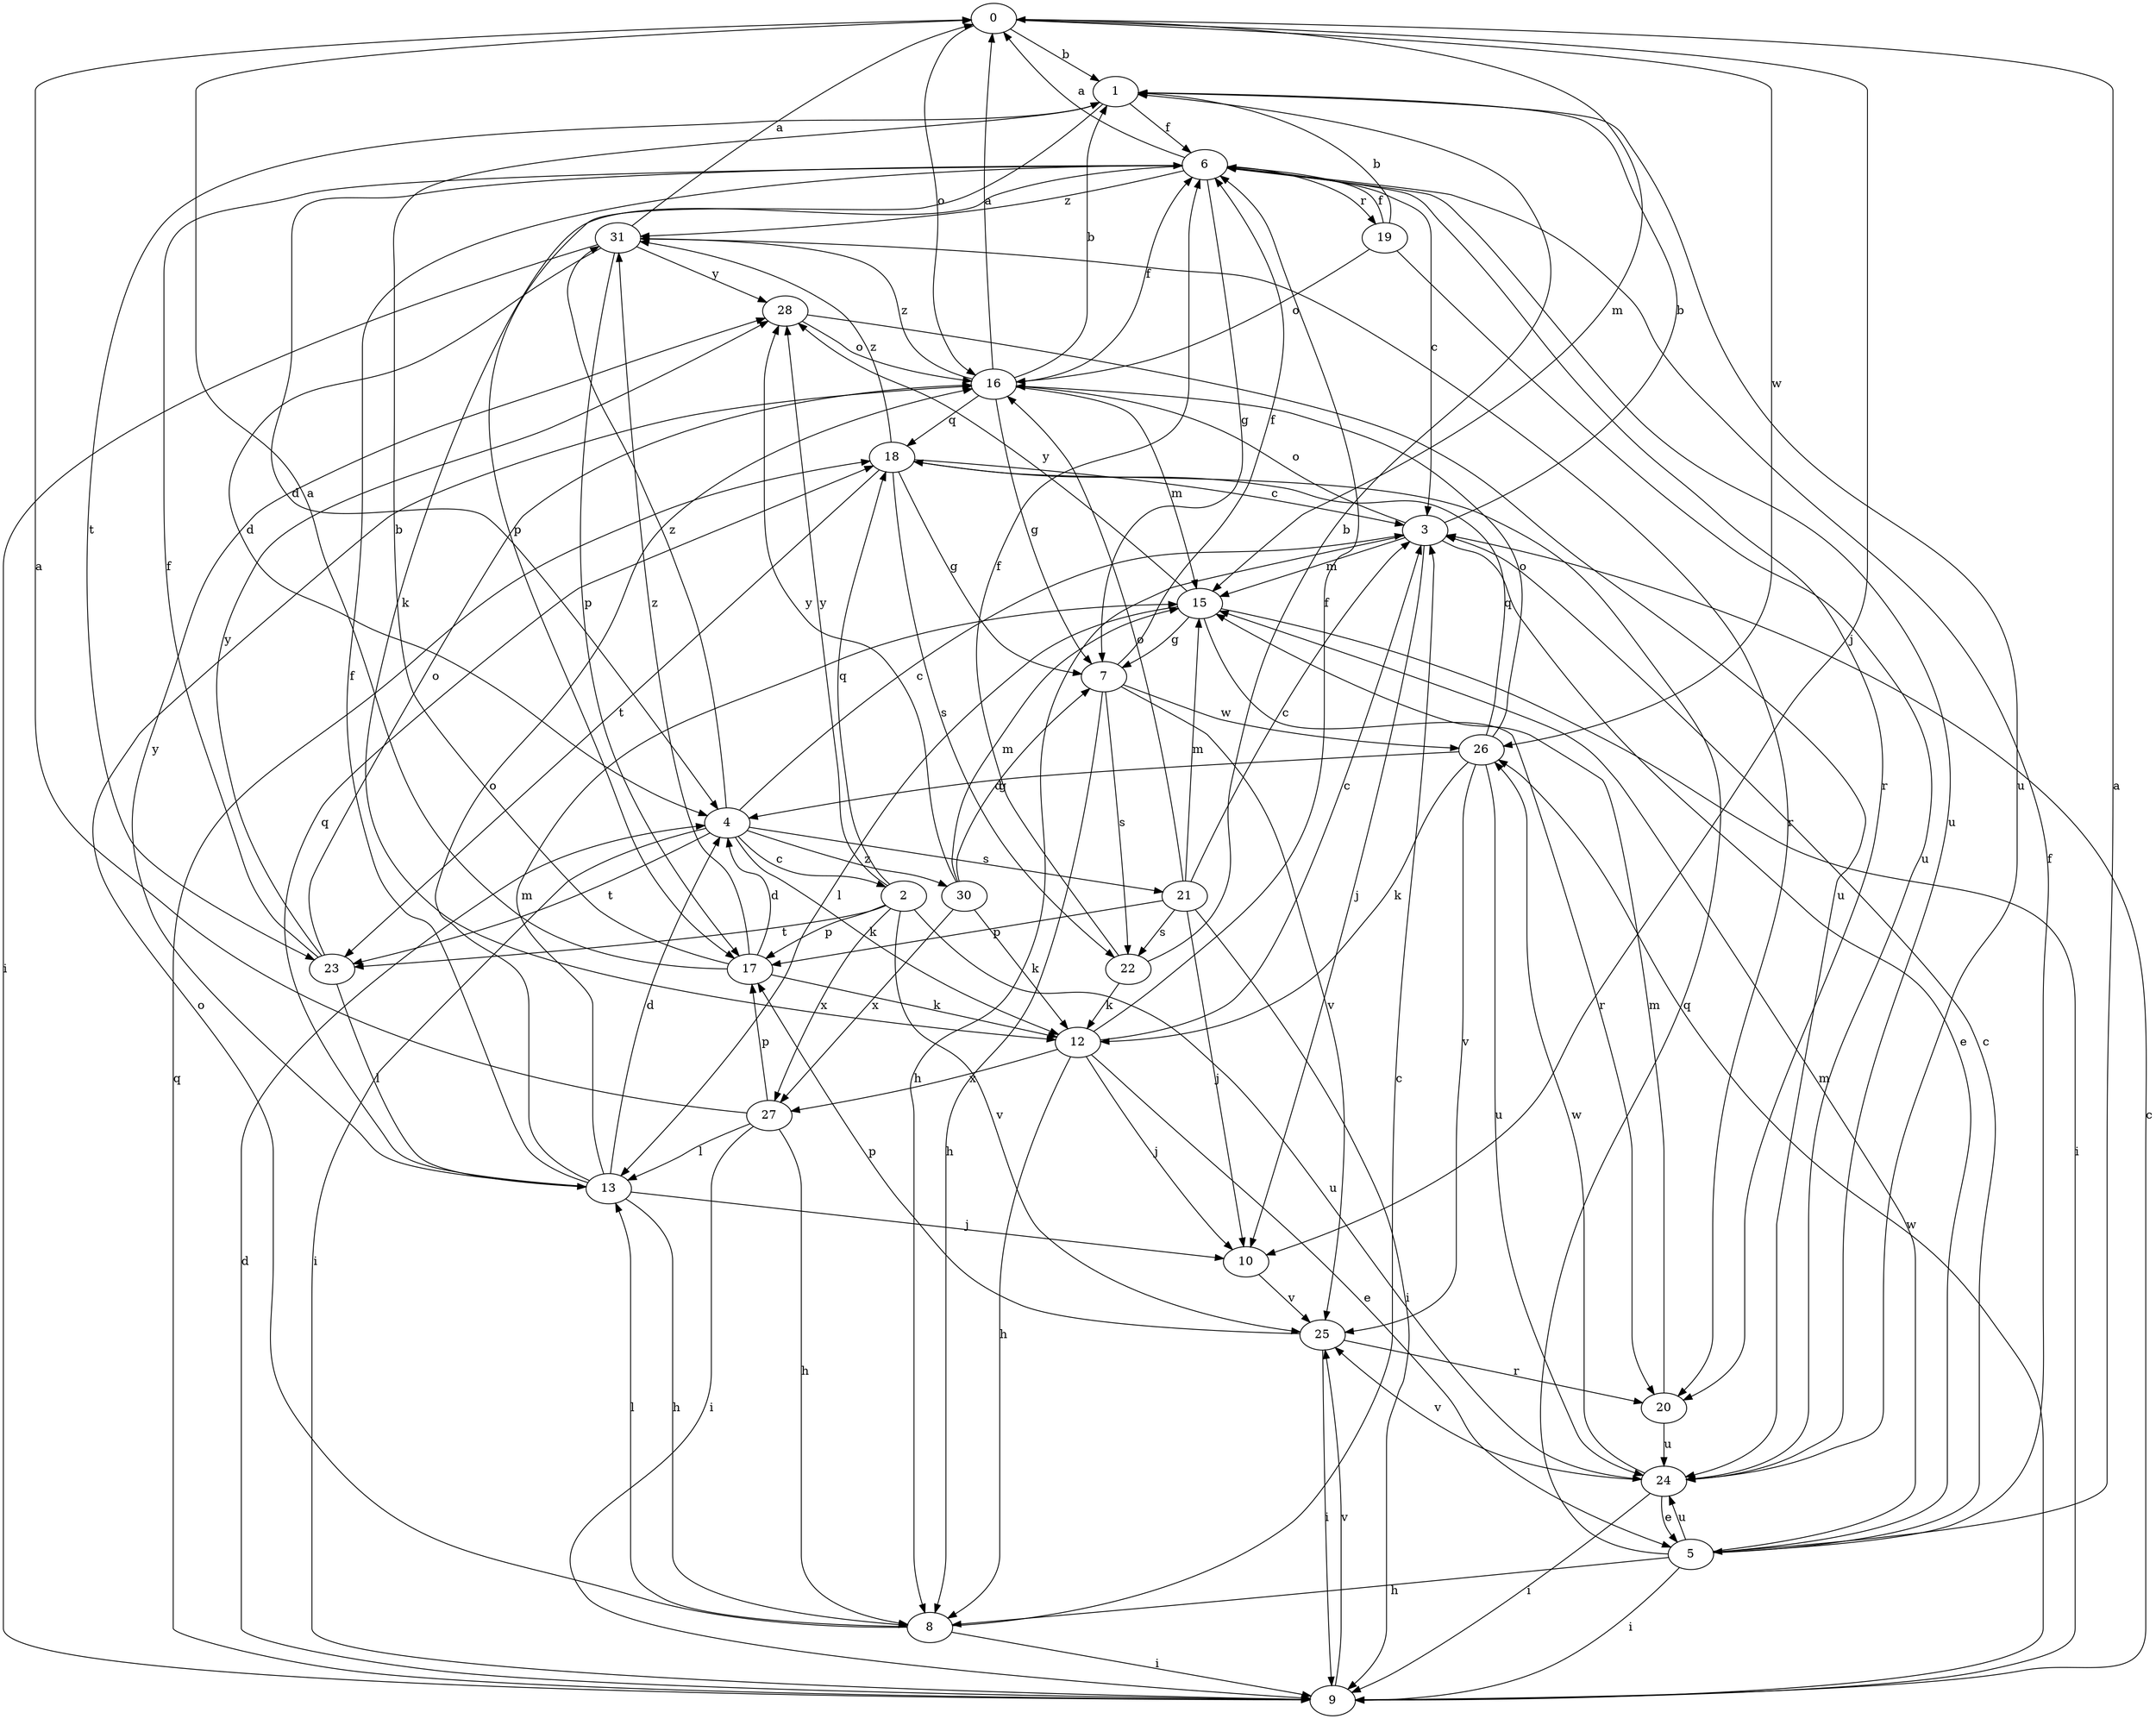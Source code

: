 strict digraph  {
0;
1;
2;
3;
4;
5;
6;
7;
8;
9;
10;
12;
13;
15;
16;
17;
18;
19;
20;
21;
22;
23;
24;
25;
26;
27;
28;
30;
31;
0 -> 1  [label=b];
0 -> 10  [label=j];
0 -> 15  [label=m];
0 -> 16  [label=o];
0 -> 26  [label=w];
1 -> 6  [label=f];
1 -> 17  [label=p];
1 -> 23  [label=t];
1 -> 24  [label=u];
2 -> 17  [label=p];
2 -> 18  [label=q];
2 -> 23  [label=t];
2 -> 24  [label=u];
2 -> 25  [label=v];
2 -> 27  [label=x];
2 -> 28  [label=y];
3 -> 1  [label=b];
3 -> 5  [label=e];
3 -> 8  [label=h];
3 -> 10  [label=j];
3 -> 15  [label=m];
3 -> 16  [label=o];
4 -> 2  [label=c];
4 -> 3  [label=c];
4 -> 9  [label=i];
4 -> 12  [label=k];
4 -> 21  [label=s];
4 -> 23  [label=t];
4 -> 30  [label=z];
4 -> 31  [label=z];
5 -> 0  [label=a];
5 -> 3  [label=c];
5 -> 6  [label=f];
5 -> 8  [label=h];
5 -> 9  [label=i];
5 -> 15  [label=m];
5 -> 18  [label=q];
5 -> 24  [label=u];
6 -> 0  [label=a];
6 -> 3  [label=c];
6 -> 4  [label=d];
6 -> 7  [label=g];
6 -> 12  [label=k];
6 -> 19  [label=r];
6 -> 20  [label=r];
6 -> 24  [label=u];
6 -> 31  [label=z];
7 -> 6  [label=f];
7 -> 8  [label=h];
7 -> 22  [label=s];
7 -> 25  [label=v];
7 -> 26  [label=w];
8 -> 3  [label=c];
8 -> 9  [label=i];
8 -> 13  [label=l];
8 -> 16  [label=o];
9 -> 3  [label=c];
9 -> 4  [label=d];
9 -> 18  [label=q];
9 -> 25  [label=v];
9 -> 26  [label=w];
10 -> 25  [label=v];
12 -> 3  [label=c];
12 -> 5  [label=e];
12 -> 6  [label=f];
12 -> 8  [label=h];
12 -> 10  [label=j];
12 -> 27  [label=x];
13 -> 4  [label=d];
13 -> 6  [label=f];
13 -> 8  [label=h];
13 -> 10  [label=j];
13 -> 15  [label=m];
13 -> 16  [label=o];
13 -> 18  [label=q];
13 -> 28  [label=y];
15 -> 7  [label=g];
15 -> 9  [label=i];
15 -> 13  [label=l];
15 -> 20  [label=r];
15 -> 28  [label=y];
16 -> 0  [label=a];
16 -> 1  [label=b];
16 -> 6  [label=f];
16 -> 7  [label=g];
16 -> 15  [label=m];
16 -> 18  [label=q];
16 -> 31  [label=z];
17 -> 0  [label=a];
17 -> 1  [label=b];
17 -> 4  [label=d];
17 -> 12  [label=k];
17 -> 31  [label=z];
18 -> 3  [label=c];
18 -> 7  [label=g];
18 -> 22  [label=s];
18 -> 23  [label=t];
18 -> 31  [label=z];
19 -> 1  [label=b];
19 -> 6  [label=f];
19 -> 16  [label=o];
19 -> 24  [label=u];
20 -> 15  [label=m];
20 -> 24  [label=u];
21 -> 3  [label=c];
21 -> 9  [label=i];
21 -> 10  [label=j];
21 -> 15  [label=m];
21 -> 16  [label=o];
21 -> 17  [label=p];
21 -> 22  [label=s];
22 -> 1  [label=b];
22 -> 6  [label=f];
22 -> 12  [label=k];
23 -> 6  [label=f];
23 -> 13  [label=l];
23 -> 16  [label=o];
23 -> 28  [label=y];
24 -> 5  [label=e];
24 -> 9  [label=i];
24 -> 25  [label=v];
24 -> 26  [label=w];
25 -> 9  [label=i];
25 -> 17  [label=p];
25 -> 20  [label=r];
26 -> 4  [label=d];
26 -> 12  [label=k];
26 -> 16  [label=o];
26 -> 18  [label=q];
26 -> 24  [label=u];
26 -> 25  [label=v];
27 -> 0  [label=a];
27 -> 8  [label=h];
27 -> 9  [label=i];
27 -> 13  [label=l];
27 -> 17  [label=p];
28 -> 16  [label=o];
28 -> 24  [label=u];
30 -> 7  [label=g];
30 -> 12  [label=k];
30 -> 15  [label=m];
30 -> 27  [label=x];
30 -> 28  [label=y];
31 -> 0  [label=a];
31 -> 4  [label=d];
31 -> 9  [label=i];
31 -> 17  [label=p];
31 -> 20  [label=r];
31 -> 28  [label=y];
}
